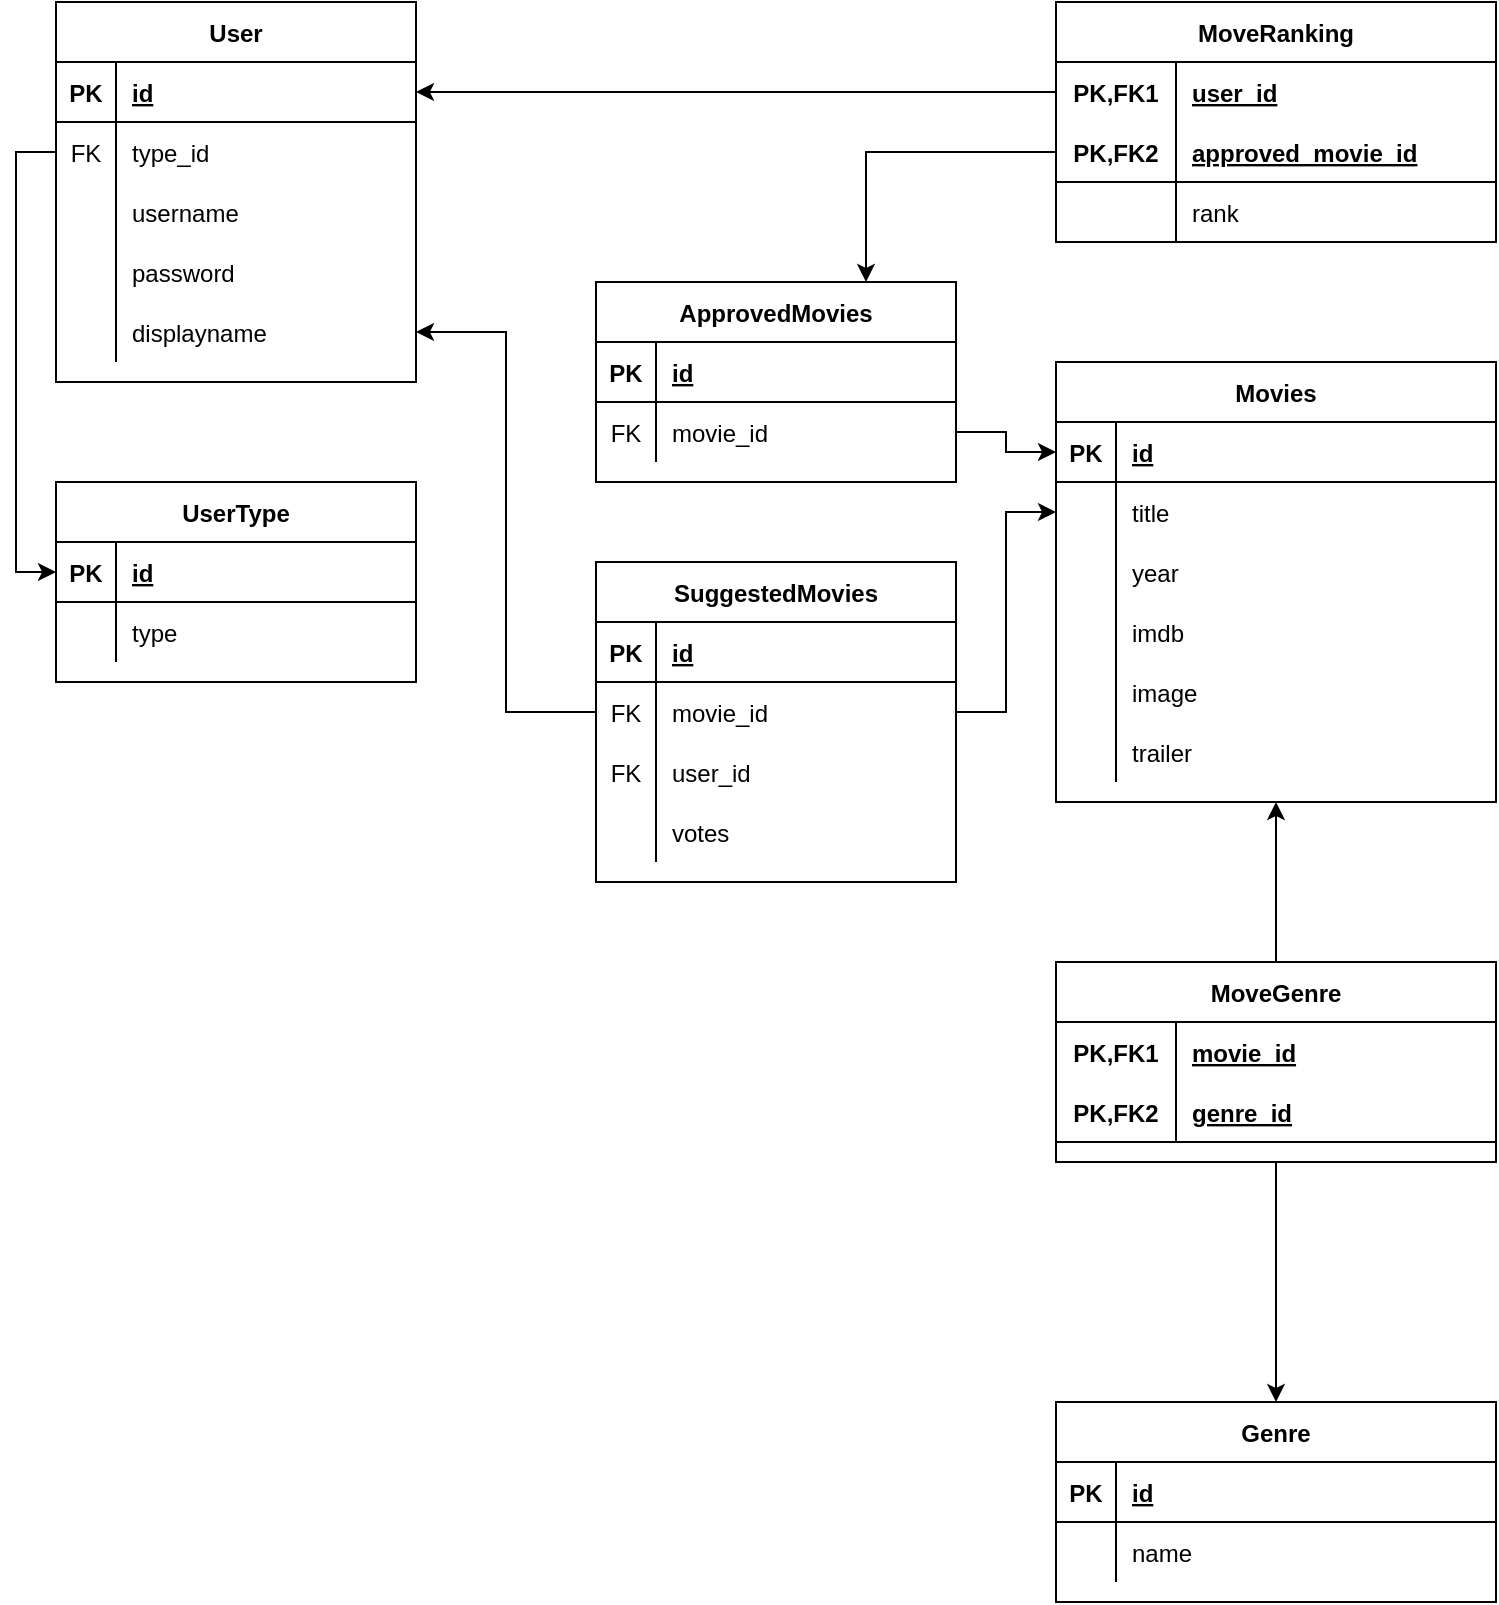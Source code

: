 <mxfile>
    <diagram id="XwzGplVn9LXzVrJmJHjA" name="Page-1">
        <mxGraphModel dx="1381" dy="499" grid="1" gridSize="10" guides="1" tooltips="1" connect="1" arrows="1" fold="1" page="1" pageScale="1" pageWidth="827" pageHeight="1169" math="0" shadow="0">
            <root>
                <mxCell id="0"/>
                <mxCell id="1" parent="0"/>
                <mxCell id="_MrjGZOwYCcbuRoRQlLx-1" value="User" style="shape=table;startSize=30;container=1;collapsible=1;childLayout=tableLayout;fixedRows=1;rowLines=0;fontStyle=1;align=center;resizeLast=1;" parent="1" vertex="1">
                    <mxGeometry x="80" y="80" width="180" height="190" as="geometry"/>
                </mxCell>
                <mxCell id="_MrjGZOwYCcbuRoRQlLx-2" value="" style="shape=partialRectangle;collapsible=0;dropTarget=0;pointerEvents=0;fillColor=none;top=0;left=0;bottom=1;right=0;points=[[0,0.5],[1,0.5]];portConstraint=eastwest;" parent="_MrjGZOwYCcbuRoRQlLx-1" vertex="1">
                    <mxGeometry y="30" width="180" height="30" as="geometry"/>
                </mxCell>
                <mxCell id="_MrjGZOwYCcbuRoRQlLx-3" value="PK" style="shape=partialRectangle;connectable=0;fillColor=none;top=0;left=0;bottom=0;right=0;fontStyle=1;overflow=hidden;" parent="_MrjGZOwYCcbuRoRQlLx-2" vertex="1">
                    <mxGeometry width="30" height="30" as="geometry"/>
                </mxCell>
                <mxCell id="_MrjGZOwYCcbuRoRQlLx-4" value="id" style="shape=partialRectangle;connectable=0;fillColor=none;top=0;left=0;bottom=0;right=0;align=left;spacingLeft=6;fontStyle=5;overflow=hidden;" parent="_MrjGZOwYCcbuRoRQlLx-2" vertex="1">
                    <mxGeometry x="30" width="150" height="30" as="geometry"/>
                </mxCell>
                <mxCell id="_MrjGZOwYCcbuRoRQlLx-64" value="" style="shape=partialRectangle;collapsible=0;dropTarget=0;pointerEvents=0;fillColor=none;top=0;left=0;bottom=0;right=0;points=[[0,0.5],[1,0.5]];portConstraint=eastwest;" parent="_MrjGZOwYCcbuRoRQlLx-1" vertex="1">
                    <mxGeometry y="60" width="180" height="30" as="geometry"/>
                </mxCell>
                <mxCell id="_MrjGZOwYCcbuRoRQlLx-65" value="FK" style="shape=partialRectangle;connectable=0;fillColor=none;top=0;left=0;bottom=0;right=0;fontStyle=0;overflow=hidden;" parent="_MrjGZOwYCcbuRoRQlLx-64" vertex="1">
                    <mxGeometry width="30" height="30" as="geometry"/>
                </mxCell>
                <mxCell id="_MrjGZOwYCcbuRoRQlLx-66" value="type_id" style="shape=partialRectangle;connectable=0;fillColor=none;top=0;left=0;bottom=0;right=0;align=left;spacingLeft=6;fontStyle=0;overflow=hidden;" parent="_MrjGZOwYCcbuRoRQlLx-64" vertex="1">
                    <mxGeometry x="30" width="150" height="30" as="geometry"/>
                </mxCell>
                <mxCell id="_MrjGZOwYCcbuRoRQlLx-5" value="" style="shape=partialRectangle;collapsible=0;dropTarget=0;pointerEvents=0;fillColor=none;top=0;left=0;bottom=0;right=0;points=[[0,0.5],[1,0.5]];portConstraint=eastwest;" parent="_MrjGZOwYCcbuRoRQlLx-1" vertex="1">
                    <mxGeometry y="90" width="180" height="30" as="geometry"/>
                </mxCell>
                <mxCell id="_MrjGZOwYCcbuRoRQlLx-6" value="" style="shape=partialRectangle;connectable=0;fillColor=none;top=0;left=0;bottom=0;right=0;editable=1;overflow=hidden;" parent="_MrjGZOwYCcbuRoRQlLx-5" vertex="1">
                    <mxGeometry width="30" height="30" as="geometry"/>
                </mxCell>
                <mxCell id="_MrjGZOwYCcbuRoRQlLx-7" value="username" style="shape=partialRectangle;connectable=0;fillColor=none;top=0;left=0;bottom=0;right=0;align=left;spacingLeft=6;overflow=hidden;" parent="_MrjGZOwYCcbuRoRQlLx-5" vertex="1">
                    <mxGeometry x="30" width="150" height="30" as="geometry"/>
                </mxCell>
                <mxCell id="_MrjGZOwYCcbuRoRQlLx-8" value="" style="shape=partialRectangle;collapsible=0;dropTarget=0;pointerEvents=0;fillColor=none;top=0;left=0;bottom=0;right=0;points=[[0,0.5],[1,0.5]];portConstraint=eastwest;" parent="_MrjGZOwYCcbuRoRQlLx-1" vertex="1">
                    <mxGeometry y="120" width="180" height="30" as="geometry"/>
                </mxCell>
                <mxCell id="_MrjGZOwYCcbuRoRQlLx-9" value="" style="shape=partialRectangle;connectable=0;fillColor=none;top=0;left=0;bottom=0;right=0;editable=1;overflow=hidden;" parent="_MrjGZOwYCcbuRoRQlLx-8" vertex="1">
                    <mxGeometry width="30" height="30" as="geometry"/>
                </mxCell>
                <mxCell id="_MrjGZOwYCcbuRoRQlLx-10" value="password" style="shape=partialRectangle;connectable=0;fillColor=none;top=0;left=0;bottom=0;right=0;align=left;spacingLeft=6;overflow=hidden;" parent="_MrjGZOwYCcbuRoRQlLx-8" vertex="1">
                    <mxGeometry x="30" width="150" height="30" as="geometry"/>
                </mxCell>
                <mxCell id="_MrjGZOwYCcbuRoRQlLx-11" value="" style="shape=partialRectangle;collapsible=0;dropTarget=0;pointerEvents=0;fillColor=none;top=0;left=0;bottom=0;right=0;points=[[0,0.5],[1,0.5]];portConstraint=eastwest;" parent="_MrjGZOwYCcbuRoRQlLx-1" vertex="1">
                    <mxGeometry y="150" width="180" height="30" as="geometry"/>
                </mxCell>
                <mxCell id="_MrjGZOwYCcbuRoRQlLx-12" value="" style="shape=partialRectangle;connectable=0;fillColor=none;top=0;left=0;bottom=0;right=0;editable=1;overflow=hidden;" parent="_MrjGZOwYCcbuRoRQlLx-11" vertex="1">
                    <mxGeometry width="30" height="30" as="geometry"/>
                </mxCell>
                <mxCell id="_MrjGZOwYCcbuRoRQlLx-13" value="displayname" style="shape=partialRectangle;connectable=0;fillColor=none;top=0;left=0;bottom=0;right=0;align=left;spacingLeft=6;overflow=hidden;" parent="_MrjGZOwYCcbuRoRQlLx-11" vertex="1">
                    <mxGeometry x="30" width="150" height="30" as="geometry"/>
                </mxCell>
                <mxCell id="_MrjGZOwYCcbuRoRQlLx-14" value="Movies" style="shape=table;startSize=30;container=1;collapsible=1;childLayout=tableLayout;fixedRows=1;rowLines=0;fontStyle=1;align=center;resizeLast=1;" parent="1" vertex="1">
                    <mxGeometry x="580" y="260" width="220" height="220" as="geometry"/>
                </mxCell>
                <mxCell id="_MrjGZOwYCcbuRoRQlLx-15" value="" style="shape=partialRectangle;collapsible=0;dropTarget=0;pointerEvents=0;fillColor=none;top=0;left=0;bottom=1;right=0;points=[[0,0.5],[1,0.5]];portConstraint=eastwest;" parent="_MrjGZOwYCcbuRoRQlLx-14" vertex="1">
                    <mxGeometry y="30" width="220" height="30" as="geometry"/>
                </mxCell>
                <mxCell id="_MrjGZOwYCcbuRoRQlLx-16" value="PK" style="shape=partialRectangle;connectable=0;fillColor=none;top=0;left=0;bottom=0;right=0;fontStyle=1;overflow=hidden;" parent="_MrjGZOwYCcbuRoRQlLx-15" vertex="1">
                    <mxGeometry width="30" height="30" as="geometry"/>
                </mxCell>
                <mxCell id="_MrjGZOwYCcbuRoRQlLx-17" value="id" style="shape=partialRectangle;connectable=0;fillColor=none;top=0;left=0;bottom=0;right=0;align=left;spacingLeft=6;fontStyle=5;overflow=hidden;" parent="_MrjGZOwYCcbuRoRQlLx-15" vertex="1">
                    <mxGeometry x="30" width="190" height="30" as="geometry"/>
                </mxCell>
                <mxCell id="_MrjGZOwYCcbuRoRQlLx-18" value="" style="shape=partialRectangle;collapsible=0;dropTarget=0;pointerEvents=0;fillColor=none;top=0;left=0;bottom=0;right=0;points=[[0,0.5],[1,0.5]];portConstraint=eastwest;" parent="_MrjGZOwYCcbuRoRQlLx-14" vertex="1">
                    <mxGeometry y="60" width="220" height="30" as="geometry"/>
                </mxCell>
                <mxCell id="_MrjGZOwYCcbuRoRQlLx-19" value="" style="shape=partialRectangle;connectable=0;fillColor=none;top=0;left=0;bottom=0;right=0;editable=1;overflow=hidden;" parent="_MrjGZOwYCcbuRoRQlLx-18" vertex="1">
                    <mxGeometry width="30" height="30" as="geometry"/>
                </mxCell>
                <mxCell id="_MrjGZOwYCcbuRoRQlLx-20" value="title" style="shape=partialRectangle;connectable=0;fillColor=none;top=0;left=0;bottom=0;right=0;align=left;spacingLeft=6;overflow=hidden;" parent="_MrjGZOwYCcbuRoRQlLx-18" vertex="1">
                    <mxGeometry x="30" width="190" height="30" as="geometry"/>
                </mxCell>
                <mxCell id="_MrjGZOwYCcbuRoRQlLx-21" value="" style="shape=partialRectangle;collapsible=0;dropTarget=0;pointerEvents=0;fillColor=none;top=0;left=0;bottom=0;right=0;points=[[0,0.5],[1,0.5]];portConstraint=eastwest;" parent="_MrjGZOwYCcbuRoRQlLx-14" vertex="1">
                    <mxGeometry y="90" width="220" height="30" as="geometry"/>
                </mxCell>
                <mxCell id="_MrjGZOwYCcbuRoRQlLx-22" value="" style="shape=partialRectangle;connectable=0;fillColor=none;top=0;left=0;bottom=0;right=0;editable=1;overflow=hidden;" parent="_MrjGZOwYCcbuRoRQlLx-21" vertex="1">
                    <mxGeometry width="30" height="30" as="geometry"/>
                </mxCell>
                <mxCell id="_MrjGZOwYCcbuRoRQlLx-23" value="year" style="shape=partialRectangle;connectable=0;fillColor=none;top=0;left=0;bottom=0;right=0;align=left;spacingLeft=6;overflow=hidden;" parent="_MrjGZOwYCcbuRoRQlLx-21" vertex="1">
                    <mxGeometry x="30" width="190" height="30" as="geometry"/>
                </mxCell>
                <mxCell id="_MrjGZOwYCcbuRoRQlLx-24" value="" style="shape=partialRectangle;collapsible=0;dropTarget=0;pointerEvents=0;fillColor=none;top=0;left=0;bottom=0;right=0;points=[[0,0.5],[1,0.5]];portConstraint=eastwest;" parent="_MrjGZOwYCcbuRoRQlLx-14" vertex="1">
                    <mxGeometry y="120" width="220" height="30" as="geometry"/>
                </mxCell>
                <mxCell id="_MrjGZOwYCcbuRoRQlLx-25" value="" style="shape=partialRectangle;connectable=0;fillColor=none;top=0;left=0;bottom=0;right=0;editable=1;overflow=hidden;" parent="_MrjGZOwYCcbuRoRQlLx-24" vertex="1">
                    <mxGeometry width="30" height="30" as="geometry"/>
                </mxCell>
                <mxCell id="_MrjGZOwYCcbuRoRQlLx-26" value="imdb" style="shape=partialRectangle;connectable=0;fillColor=none;top=0;left=0;bottom=0;right=0;align=left;spacingLeft=6;overflow=hidden;" parent="_MrjGZOwYCcbuRoRQlLx-24" vertex="1">
                    <mxGeometry x="30" width="190" height="30" as="geometry"/>
                </mxCell>
                <mxCell id="_MrjGZOwYCcbuRoRQlLx-84" value="" style="shape=partialRectangle;collapsible=0;dropTarget=0;pointerEvents=0;fillColor=none;top=0;left=0;bottom=0;right=0;points=[[0,0.5],[1,0.5]];portConstraint=eastwest;" parent="_MrjGZOwYCcbuRoRQlLx-14" vertex="1">
                    <mxGeometry y="150" width="220" height="30" as="geometry"/>
                </mxCell>
                <mxCell id="_MrjGZOwYCcbuRoRQlLx-85" value="" style="shape=partialRectangle;connectable=0;fillColor=none;top=0;left=0;bottom=0;right=0;fontStyle=0;overflow=hidden;" parent="_MrjGZOwYCcbuRoRQlLx-84" vertex="1">
                    <mxGeometry width="30" height="30" as="geometry"/>
                </mxCell>
                <mxCell id="_MrjGZOwYCcbuRoRQlLx-86" value="image" style="shape=partialRectangle;connectable=0;fillColor=none;top=0;left=0;bottom=0;right=0;align=left;spacingLeft=6;fontStyle=0;overflow=hidden;" parent="_MrjGZOwYCcbuRoRQlLx-84" vertex="1">
                    <mxGeometry x="30" width="190" height="30" as="geometry"/>
                </mxCell>
                <mxCell id="4" value="" style="shape=partialRectangle;collapsible=0;dropTarget=0;pointerEvents=0;fillColor=none;top=0;left=0;bottom=0;right=0;points=[[0,0.5],[1,0.5]];portConstraint=eastwest;" vertex="1" parent="_MrjGZOwYCcbuRoRQlLx-14">
                    <mxGeometry y="180" width="220" height="30" as="geometry"/>
                </mxCell>
                <mxCell id="5" value="" style="shape=partialRectangle;connectable=0;fillColor=none;top=0;left=0;bottom=0;right=0;fontStyle=0;overflow=hidden;" vertex="1" parent="4">
                    <mxGeometry width="30" height="30" as="geometry"/>
                </mxCell>
                <mxCell id="6" value="trailer" style="shape=partialRectangle;connectable=0;fillColor=none;top=0;left=0;bottom=0;right=0;align=left;spacingLeft=6;fontStyle=0;overflow=hidden;" vertex="1" parent="4">
                    <mxGeometry x="30" width="190" height="30" as="geometry"/>
                </mxCell>
                <mxCell id="_MrjGZOwYCcbuRoRQlLx-30" value="Genre" style="shape=table;startSize=30;container=1;collapsible=1;childLayout=tableLayout;fixedRows=1;rowLines=0;fontStyle=1;align=center;resizeLast=1;" parent="1" vertex="1">
                    <mxGeometry x="580" y="780" width="220" height="100" as="geometry"/>
                </mxCell>
                <mxCell id="_MrjGZOwYCcbuRoRQlLx-31" value="" style="shape=partialRectangle;collapsible=0;dropTarget=0;pointerEvents=0;fillColor=none;top=0;left=0;bottom=1;right=0;points=[[0,0.5],[1,0.5]];portConstraint=eastwest;" parent="_MrjGZOwYCcbuRoRQlLx-30" vertex="1">
                    <mxGeometry y="30" width="220" height="30" as="geometry"/>
                </mxCell>
                <mxCell id="_MrjGZOwYCcbuRoRQlLx-32" value="PK" style="shape=partialRectangle;connectable=0;fillColor=none;top=0;left=0;bottom=0;right=0;fontStyle=1;overflow=hidden;" parent="_MrjGZOwYCcbuRoRQlLx-31" vertex="1">
                    <mxGeometry width="30" height="30" as="geometry"/>
                </mxCell>
                <mxCell id="_MrjGZOwYCcbuRoRQlLx-33" value="id" style="shape=partialRectangle;connectable=0;fillColor=none;top=0;left=0;bottom=0;right=0;align=left;spacingLeft=6;fontStyle=5;overflow=hidden;" parent="_MrjGZOwYCcbuRoRQlLx-31" vertex="1">
                    <mxGeometry x="30" width="190" height="30" as="geometry"/>
                </mxCell>
                <mxCell id="_MrjGZOwYCcbuRoRQlLx-34" value="" style="shape=partialRectangle;collapsible=0;dropTarget=0;pointerEvents=0;fillColor=none;top=0;left=0;bottom=0;right=0;points=[[0,0.5],[1,0.5]];portConstraint=eastwest;" parent="_MrjGZOwYCcbuRoRQlLx-30" vertex="1">
                    <mxGeometry y="60" width="220" height="30" as="geometry"/>
                </mxCell>
                <mxCell id="_MrjGZOwYCcbuRoRQlLx-35" value="" style="shape=partialRectangle;connectable=0;fillColor=none;top=0;left=0;bottom=0;right=0;editable=1;overflow=hidden;" parent="_MrjGZOwYCcbuRoRQlLx-34" vertex="1">
                    <mxGeometry width="30" height="30" as="geometry"/>
                </mxCell>
                <mxCell id="_MrjGZOwYCcbuRoRQlLx-36" value="name" style="shape=partialRectangle;connectable=0;fillColor=none;top=0;left=0;bottom=0;right=0;align=left;spacingLeft=6;overflow=hidden;" parent="_MrjGZOwYCcbuRoRQlLx-34" vertex="1">
                    <mxGeometry x="30" width="190" height="30" as="geometry"/>
                </mxCell>
                <mxCell id="_MrjGZOwYCcbuRoRQlLx-45" value="MoveRanking" style="shape=table;startSize=30;container=1;collapsible=1;childLayout=tableLayout;fixedRows=1;rowLines=0;fontStyle=1;align=center;resizeLast=1;" parent="1" vertex="1">
                    <mxGeometry x="580" y="80" width="220" height="120" as="geometry"/>
                </mxCell>
                <mxCell id="_MrjGZOwYCcbuRoRQlLx-46" value="" style="shape=partialRectangle;collapsible=0;dropTarget=0;pointerEvents=0;fillColor=none;top=0;left=0;bottom=0;right=0;points=[[0,0.5],[1,0.5]];portConstraint=eastwest;" parent="_MrjGZOwYCcbuRoRQlLx-45" vertex="1">
                    <mxGeometry y="30" width="220" height="30" as="geometry"/>
                </mxCell>
                <mxCell id="_MrjGZOwYCcbuRoRQlLx-47" value="PK,FK1" style="shape=partialRectangle;connectable=0;fillColor=none;top=0;left=0;bottom=0;right=0;fontStyle=1;overflow=hidden;" parent="_MrjGZOwYCcbuRoRQlLx-46" vertex="1">
                    <mxGeometry width="60" height="30" as="geometry"/>
                </mxCell>
                <mxCell id="_MrjGZOwYCcbuRoRQlLx-48" value="user_id" style="shape=partialRectangle;connectable=0;fillColor=none;top=0;left=0;bottom=0;right=0;align=left;spacingLeft=6;fontStyle=5;overflow=hidden;" parent="_MrjGZOwYCcbuRoRQlLx-46" vertex="1">
                    <mxGeometry x="60" width="160" height="30" as="geometry"/>
                </mxCell>
                <mxCell id="_MrjGZOwYCcbuRoRQlLx-49" value="" style="shape=partialRectangle;collapsible=0;dropTarget=0;pointerEvents=0;fillColor=none;top=0;left=0;bottom=1;right=0;points=[[0,0.5],[1,0.5]];portConstraint=eastwest;" parent="_MrjGZOwYCcbuRoRQlLx-45" vertex="1">
                    <mxGeometry y="60" width="220" height="30" as="geometry"/>
                </mxCell>
                <mxCell id="_MrjGZOwYCcbuRoRQlLx-50" value="PK,FK2" style="shape=partialRectangle;connectable=0;fillColor=none;top=0;left=0;bottom=0;right=0;fontStyle=1;overflow=hidden;" parent="_MrjGZOwYCcbuRoRQlLx-49" vertex="1">
                    <mxGeometry width="60" height="30" as="geometry"/>
                </mxCell>
                <mxCell id="_MrjGZOwYCcbuRoRQlLx-51" value="approved_movie_id" style="shape=partialRectangle;connectable=0;fillColor=none;top=0;left=0;bottom=0;right=0;align=left;spacingLeft=6;fontStyle=5;overflow=hidden;" parent="_MrjGZOwYCcbuRoRQlLx-49" vertex="1">
                    <mxGeometry x="60" width="160" height="30" as="geometry"/>
                </mxCell>
                <mxCell id="_MrjGZOwYCcbuRoRQlLx-52" value="" style="shape=partialRectangle;collapsible=0;dropTarget=0;pointerEvents=0;fillColor=none;top=0;left=0;bottom=0;right=0;points=[[0,0.5],[1,0.5]];portConstraint=eastwest;" parent="_MrjGZOwYCcbuRoRQlLx-45" vertex="1">
                    <mxGeometry y="90" width="220" height="30" as="geometry"/>
                </mxCell>
                <mxCell id="_MrjGZOwYCcbuRoRQlLx-53" value="" style="shape=partialRectangle;connectable=0;fillColor=none;top=0;left=0;bottom=0;right=0;editable=1;overflow=hidden;" parent="_MrjGZOwYCcbuRoRQlLx-52" vertex="1">
                    <mxGeometry width="60" height="30" as="geometry"/>
                </mxCell>
                <mxCell id="_MrjGZOwYCcbuRoRQlLx-54" value="rank" style="shape=partialRectangle;connectable=0;fillColor=none;top=0;left=0;bottom=0;right=0;align=left;spacingLeft=6;overflow=hidden;" parent="_MrjGZOwYCcbuRoRQlLx-52" vertex="1">
                    <mxGeometry x="60" width="160" height="30" as="geometry"/>
                </mxCell>
                <mxCell id="_MrjGZOwYCcbuRoRQlLx-67" value="UserType" style="shape=table;startSize=30;container=1;collapsible=1;childLayout=tableLayout;fixedRows=1;rowLines=0;fontStyle=1;align=center;resizeLast=1;" parent="1" vertex="1">
                    <mxGeometry x="80" y="320" width="180" height="100" as="geometry"/>
                </mxCell>
                <mxCell id="_MrjGZOwYCcbuRoRQlLx-68" value="" style="shape=partialRectangle;collapsible=0;dropTarget=0;pointerEvents=0;fillColor=none;top=0;left=0;bottom=1;right=0;points=[[0,0.5],[1,0.5]];portConstraint=eastwest;" parent="_MrjGZOwYCcbuRoRQlLx-67" vertex="1">
                    <mxGeometry y="30" width="180" height="30" as="geometry"/>
                </mxCell>
                <mxCell id="_MrjGZOwYCcbuRoRQlLx-69" value="PK" style="shape=partialRectangle;connectable=0;fillColor=none;top=0;left=0;bottom=0;right=0;fontStyle=1;overflow=hidden;" parent="_MrjGZOwYCcbuRoRQlLx-68" vertex="1">
                    <mxGeometry width="30" height="30" as="geometry"/>
                </mxCell>
                <mxCell id="_MrjGZOwYCcbuRoRQlLx-70" value="id" style="shape=partialRectangle;connectable=0;fillColor=none;top=0;left=0;bottom=0;right=0;align=left;spacingLeft=6;fontStyle=5;overflow=hidden;" parent="_MrjGZOwYCcbuRoRQlLx-68" vertex="1">
                    <mxGeometry x="30" width="150" height="30" as="geometry"/>
                </mxCell>
                <mxCell id="_MrjGZOwYCcbuRoRQlLx-71" value="" style="shape=partialRectangle;collapsible=0;dropTarget=0;pointerEvents=0;fillColor=none;top=0;left=0;bottom=0;right=0;points=[[0,0.5],[1,0.5]];portConstraint=eastwest;" parent="_MrjGZOwYCcbuRoRQlLx-67" vertex="1">
                    <mxGeometry y="60" width="180" height="30" as="geometry"/>
                </mxCell>
                <mxCell id="_MrjGZOwYCcbuRoRQlLx-72" value="" style="shape=partialRectangle;connectable=0;fillColor=none;top=0;left=0;bottom=0;right=0;editable=1;overflow=hidden;" parent="_MrjGZOwYCcbuRoRQlLx-71" vertex="1">
                    <mxGeometry width="30" height="30" as="geometry"/>
                </mxCell>
                <mxCell id="_MrjGZOwYCcbuRoRQlLx-73" value="type" style="shape=partialRectangle;connectable=0;fillColor=none;top=0;left=0;bottom=0;right=0;align=left;spacingLeft=6;overflow=hidden;" parent="_MrjGZOwYCcbuRoRQlLx-71" vertex="1">
                    <mxGeometry x="30" width="150" height="30" as="geometry"/>
                </mxCell>
                <mxCell id="_MrjGZOwYCcbuRoRQlLx-87" value="ApprovedMovies" style="shape=table;startSize=30;container=1;collapsible=1;childLayout=tableLayout;fixedRows=1;rowLines=0;fontStyle=1;align=center;resizeLast=1;" parent="1" vertex="1">
                    <mxGeometry x="350" y="220" width="180" height="100" as="geometry"/>
                </mxCell>
                <mxCell id="_MrjGZOwYCcbuRoRQlLx-88" value="" style="shape=partialRectangle;collapsible=0;dropTarget=0;pointerEvents=0;fillColor=none;top=0;left=0;bottom=1;right=0;points=[[0,0.5],[1,0.5]];portConstraint=eastwest;" parent="_MrjGZOwYCcbuRoRQlLx-87" vertex="1">
                    <mxGeometry y="30" width="180" height="30" as="geometry"/>
                </mxCell>
                <mxCell id="_MrjGZOwYCcbuRoRQlLx-89" value="PK" style="shape=partialRectangle;connectable=0;fillColor=none;top=0;left=0;bottom=0;right=0;fontStyle=1;overflow=hidden;" parent="_MrjGZOwYCcbuRoRQlLx-88" vertex="1">
                    <mxGeometry width="30" height="30" as="geometry"/>
                </mxCell>
                <mxCell id="_MrjGZOwYCcbuRoRQlLx-90" value="id" style="shape=partialRectangle;connectable=0;fillColor=none;top=0;left=0;bottom=0;right=0;align=left;spacingLeft=6;fontStyle=5;overflow=hidden;" parent="_MrjGZOwYCcbuRoRQlLx-88" vertex="1">
                    <mxGeometry x="30" width="150" height="30" as="geometry"/>
                </mxCell>
                <mxCell id="_MrjGZOwYCcbuRoRQlLx-100" value="" style="shape=partialRectangle;collapsible=0;dropTarget=0;pointerEvents=0;fillColor=none;top=0;left=0;bottom=0;right=0;points=[[0,0.5],[1,0.5]];portConstraint=eastwest;" parent="_MrjGZOwYCcbuRoRQlLx-87" vertex="1">
                    <mxGeometry y="60" width="180" height="30" as="geometry"/>
                </mxCell>
                <mxCell id="_MrjGZOwYCcbuRoRQlLx-101" value="FK" style="shape=partialRectangle;connectable=0;fillColor=none;top=0;left=0;bottom=0;right=0;fontStyle=0;overflow=hidden;" parent="_MrjGZOwYCcbuRoRQlLx-100" vertex="1">
                    <mxGeometry width="30" height="30" as="geometry"/>
                </mxCell>
                <mxCell id="_MrjGZOwYCcbuRoRQlLx-102" value="movie_id" style="shape=partialRectangle;connectable=0;fillColor=none;top=0;left=0;bottom=0;right=0;align=left;spacingLeft=6;fontStyle=0;overflow=hidden;" parent="_MrjGZOwYCcbuRoRQlLx-100" vertex="1">
                    <mxGeometry x="30" width="150" height="30" as="geometry"/>
                </mxCell>
                <mxCell id="_MrjGZOwYCcbuRoRQlLx-103" style="edgeStyle=orthogonalEdgeStyle;rounded=0;orthogonalLoop=1;jettySize=auto;html=1;exitX=1;exitY=0.5;exitDx=0;exitDy=0;entryX=0;entryY=0.5;entryDx=0;entryDy=0;" parent="1" source="_MrjGZOwYCcbuRoRQlLx-100" target="_MrjGZOwYCcbuRoRQlLx-15" edge="1">
                    <mxGeometry relative="1" as="geometry"/>
                </mxCell>
                <mxCell id="_MrjGZOwYCcbuRoRQlLx-105" value="SuggestedMovies" style="shape=table;startSize=30;container=1;collapsible=1;childLayout=tableLayout;fixedRows=1;rowLines=0;fontStyle=1;align=center;resizeLast=1;" parent="1" vertex="1">
                    <mxGeometry x="350" y="360" width="180" height="160" as="geometry"/>
                </mxCell>
                <mxCell id="_MrjGZOwYCcbuRoRQlLx-106" value="" style="shape=partialRectangle;collapsible=0;dropTarget=0;pointerEvents=0;fillColor=none;top=0;left=0;bottom=1;right=0;points=[[0,0.5],[1,0.5]];portConstraint=eastwest;" parent="_MrjGZOwYCcbuRoRQlLx-105" vertex="1">
                    <mxGeometry y="30" width="180" height="30" as="geometry"/>
                </mxCell>
                <mxCell id="_MrjGZOwYCcbuRoRQlLx-107" value="PK" style="shape=partialRectangle;connectable=0;fillColor=none;top=0;left=0;bottom=0;right=0;fontStyle=1;overflow=hidden;" parent="_MrjGZOwYCcbuRoRQlLx-106" vertex="1">
                    <mxGeometry width="30" height="30" as="geometry"/>
                </mxCell>
                <mxCell id="_MrjGZOwYCcbuRoRQlLx-108" value="id" style="shape=partialRectangle;connectable=0;fillColor=none;top=0;left=0;bottom=0;right=0;align=left;spacingLeft=6;fontStyle=5;overflow=hidden;" parent="_MrjGZOwYCcbuRoRQlLx-106" vertex="1">
                    <mxGeometry x="30" width="150" height="30" as="geometry"/>
                </mxCell>
                <mxCell id="_MrjGZOwYCcbuRoRQlLx-109" value="" style="shape=partialRectangle;collapsible=0;dropTarget=0;pointerEvents=0;fillColor=none;top=0;left=0;bottom=0;right=0;points=[[0,0.5],[1,0.5]];portConstraint=eastwest;" parent="_MrjGZOwYCcbuRoRQlLx-105" vertex="1">
                    <mxGeometry y="60" width="180" height="30" as="geometry"/>
                </mxCell>
                <mxCell id="_MrjGZOwYCcbuRoRQlLx-110" value="FK" style="shape=partialRectangle;connectable=0;fillColor=none;top=0;left=0;bottom=0;right=0;fontStyle=0;overflow=hidden;" parent="_MrjGZOwYCcbuRoRQlLx-109" vertex="1">
                    <mxGeometry width="30" height="30" as="geometry"/>
                </mxCell>
                <mxCell id="_MrjGZOwYCcbuRoRQlLx-111" value="movie_id" style="shape=partialRectangle;connectable=0;fillColor=none;top=0;left=0;bottom=0;right=0;align=left;spacingLeft=6;fontStyle=0;overflow=hidden;" parent="_MrjGZOwYCcbuRoRQlLx-109" vertex="1">
                    <mxGeometry x="30" width="150" height="30" as="geometry"/>
                </mxCell>
                <mxCell id="_MrjGZOwYCcbuRoRQlLx-120" value="" style="shape=partialRectangle;collapsible=0;dropTarget=0;pointerEvents=0;fillColor=none;top=0;left=0;bottom=0;right=0;points=[[0,0.5],[1,0.5]];portConstraint=eastwest;" parent="_MrjGZOwYCcbuRoRQlLx-105" vertex="1">
                    <mxGeometry y="90" width="180" height="30" as="geometry"/>
                </mxCell>
                <mxCell id="_MrjGZOwYCcbuRoRQlLx-121" value="FK" style="shape=partialRectangle;connectable=0;fillColor=none;top=0;left=0;bottom=0;right=0;fontStyle=0;overflow=hidden;" parent="_MrjGZOwYCcbuRoRQlLx-120" vertex="1">
                    <mxGeometry width="30" height="30" as="geometry"/>
                </mxCell>
                <mxCell id="_MrjGZOwYCcbuRoRQlLx-122" value="user_id" style="shape=partialRectangle;connectable=0;fillColor=none;top=0;left=0;bottom=0;right=0;align=left;spacingLeft=6;fontStyle=0;overflow=hidden;" parent="_MrjGZOwYCcbuRoRQlLx-120" vertex="1">
                    <mxGeometry x="30" width="150" height="30" as="geometry"/>
                </mxCell>
                <mxCell id="_MrjGZOwYCcbuRoRQlLx-112" value="" style="shape=partialRectangle;collapsible=0;dropTarget=0;pointerEvents=0;fillColor=none;top=0;left=0;bottom=0;right=0;points=[[0,0.5],[1,0.5]];portConstraint=eastwest;" parent="_MrjGZOwYCcbuRoRQlLx-105" vertex="1">
                    <mxGeometry y="120" width="180" height="30" as="geometry"/>
                </mxCell>
                <mxCell id="_MrjGZOwYCcbuRoRQlLx-113" value="" style="shape=partialRectangle;connectable=0;fillColor=none;top=0;left=0;bottom=0;right=0;editable=1;overflow=hidden;" parent="_MrjGZOwYCcbuRoRQlLx-112" vertex="1">
                    <mxGeometry width="30" height="30" as="geometry"/>
                </mxCell>
                <mxCell id="_MrjGZOwYCcbuRoRQlLx-114" value="votes" style="shape=partialRectangle;connectable=0;fillColor=none;top=0;left=0;bottom=0;right=0;align=left;spacingLeft=6;overflow=hidden;" parent="_MrjGZOwYCcbuRoRQlLx-112" vertex="1">
                    <mxGeometry x="30" width="150" height="30" as="geometry"/>
                </mxCell>
                <mxCell id="_MrjGZOwYCcbuRoRQlLx-118" style="edgeStyle=orthogonalEdgeStyle;rounded=0;orthogonalLoop=1;jettySize=auto;html=1;exitX=1;exitY=0.5;exitDx=0;exitDy=0;entryX=0;entryY=0.5;entryDx=0;entryDy=0;" parent="1" source="_MrjGZOwYCcbuRoRQlLx-109" target="_MrjGZOwYCcbuRoRQlLx-18" edge="1">
                    <mxGeometry relative="1" as="geometry"/>
                </mxCell>
                <mxCell id="_MrjGZOwYCcbuRoRQlLx-123" style="edgeStyle=orthogonalEdgeStyle;rounded=0;orthogonalLoop=1;jettySize=auto;html=1;exitX=0;exitY=0.5;exitDx=0;exitDy=0;entryX=1;entryY=0.5;entryDx=0;entryDy=0;" parent="1" source="_MrjGZOwYCcbuRoRQlLx-109" target="_MrjGZOwYCcbuRoRQlLx-11" edge="1">
                    <mxGeometry relative="1" as="geometry"/>
                </mxCell>
                <mxCell id="_MrjGZOwYCcbuRoRQlLx-150" style="edgeStyle=orthogonalEdgeStyle;rounded=0;orthogonalLoop=1;jettySize=auto;html=1;exitX=0.5;exitY=0;exitDx=0;exitDy=0;entryX=0.5;entryY=1;entryDx=0;entryDy=0;" parent="1" source="_MrjGZOwYCcbuRoRQlLx-137" target="_MrjGZOwYCcbuRoRQlLx-14" edge="1">
                    <mxGeometry relative="1" as="geometry"/>
                </mxCell>
                <mxCell id="_MrjGZOwYCcbuRoRQlLx-151" style="edgeStyle=orthogonalEdgeStyle;rounded=0;orthogonalLoop=1;jettySize=auto;html=1;exitX=0.5;exitY=1;exitDx=0;exitDy=0;entryX=0.5;entryY=0;entryDx=0;entryDy=0;" parent="1" source="_MrjGZOwYCcbuRoRQlLx-137" target="_MrjGZOwYCcbuRoRQlLx-30" edge="1">
                    <mxGeometry relative="1" as="geometry"/>
                </mxCell>
                <mxCell id="_MrjGZOwYCcbuRoRQlLx-137" value="MoveGenre" style="shape=table;startSize=30;container=1;collapsible=1;childLayout=tableLayout;fixedRows=1;rowLines=0;fontStyle=1;align=center;resizeLast=1;" parent="1" vertex="1">
                    <mxGeometry x="580" y="560" width="220" height="100" as="geometry"/>
                </mxCell>
                <mxCell id="_MrjGZOwYCcbuRoRQlLx-138" value="" style="shape=partialRectangle;collapsible=0;dropTarget=0;pointerEvents=0;fillColor=none;top=0;left=0;bottom=0;right=0;points=[[0,0.5],[1,0.5]];portConstraint=eastwest;" parent="_MrjGZOwYCcbuRoRQlLx-137" vertex="1">
                    <mxGeometry y="30" width="220" height="30" as="geometry"/>
                </mxCell>
                <mxCell id="_MrjGZOwYCcbuRoRQlLx-139" value="PK,FK1" style="shape=partialRectangle;connectable=0;fillColor=none;top=0;left=0;bottom=0;right=0;fontStyle=1;overflow=hidden;" parent="_MrjGZOwYCcbuRoRQlLx-138" vertex="1">
                    <mxGeometry width="60" height="30" as="geometry"/>
                </mxCell>
                <mxCell id="_MrjGZOwYCcbuRoRQlLx-140" value="movie_id" style="shape=partialRectangle;connectable=0;fillColor=none;top=0;left=0;bottom=0;right=0;align=left;spacingLeft=6;fontStyle=5;overflow=hidden;" parent="_MrjGZOwYCcbuRoRQlLx-138" vertex="1">
                    <mxGeometry x="60" width="160" height="30" as="geometry"/>
                </mxCell>
                <mxCell id="_MrjGZOwYCcbuRoRQlLx-141" value="" style="shape=partialRectangle;collapsible=0;dropTarget=0;pointerEvents=0;fillColor=none;top=0;left=0;bottom=1;right=0;points=[[0,0.5],[1,0.5]];portConstraint=eastwest;" parent="_MrjGZOwYCcbuRoRQlLx-137" vertex="1">
                    <mxGeometry y="60" width="220" height="30" as="geometry"/>
                </mxCell>
                <mxCell id="_MrjGZOwYCcbuRoRQlLx-142" value="PK,FK2" style="shape=partialRectangle;connectable=0;fillColor=none;top=0;left=0;bottom=0;right=0;fontStyle=1;overflow=hidden;" parent="_MrjGZOwYCcbuRoRQlLx-141" vertex="1">
                    <mxGeometry width="60" height="30" as="geometry"/>
                </mxCell>
                <mxCell id="_MrjGZOwYCcbuRoRQlLx-143" value="genre_id" style="shape=partialRectangle;connectable=0;fillColor=none;top=0;left=0;bottom=0;right=0;align=left;spacingLeft=6;fontStyle=5;overflow=hidden;" parent="_MrjGZOwYCcbuRoRQlLx-141" vertex="1">
                    <mxGeometry x="60" width="160" height="30" as="geometry"/>
                </mxCell>
                <mxCell id="_MrjGZOwYCcbuRoRQlLx-152" style="edgeStyle=orthogonalEdgeStyle;rounded=0;orthogonalLoop=1;jettySize=auto;html=1;exitX=0;exitY=0.5;exitDx=0;exitDy=0;entryX=1;entryY=0.5;entryDx=0;entryDy=0;" parent="1" source="_MrjGZOwYCcbuRoRQlLx-46" target="_MrjGZOwYCcbuRoRQlLx-2" edge="1">
                    <mxGeometry relative="1" as="geometry"/>
                </mxCell>
                <mxCell id="_MrjGZOwYCcbuRoRQlLx-153" style="edgeStyle=orthogonalEdgeStyle;rounded=0;orthogonalLoop=1;jettySize=auto;html=1;exitX=0;exitY=0.5;exitDx=0;exitDy=0;entryX=0.75;entryY=0;entryDx=0;entryDy=0;" parent="1" source="_MrjGZOwYCcbuRoRQlLx-49" target="_MrjGZOwYCcbuRoRQlLx-87" edge="1">
                    <mxGeometry relative="1" as="geometry"/>
                </mxCell>
                <mxCell id="_MrjGZOwYCcbuRoRQlLx-154" style="edgeStyle=orthogonalEdgeStyle;rounded=0;orthogonalLoop=1;jettySize=auto;html=1;exitX=0;exitY=0.5;exitDx=0;exitDy=0;entryX=0;entryY=0.5;entryDx=0;entryDy=0;" parent="1" source="_MrjGZOwYCcbuRoRQlLx-64" target="_MrjGZOwYCcbuRoRQlLx-68" edge="1">
                    <mxGeometry relative="1" as="geometry"/>
                </mxCell>
            </root>
        </mxGraphModel>
    </diagram>
</mxfile>
